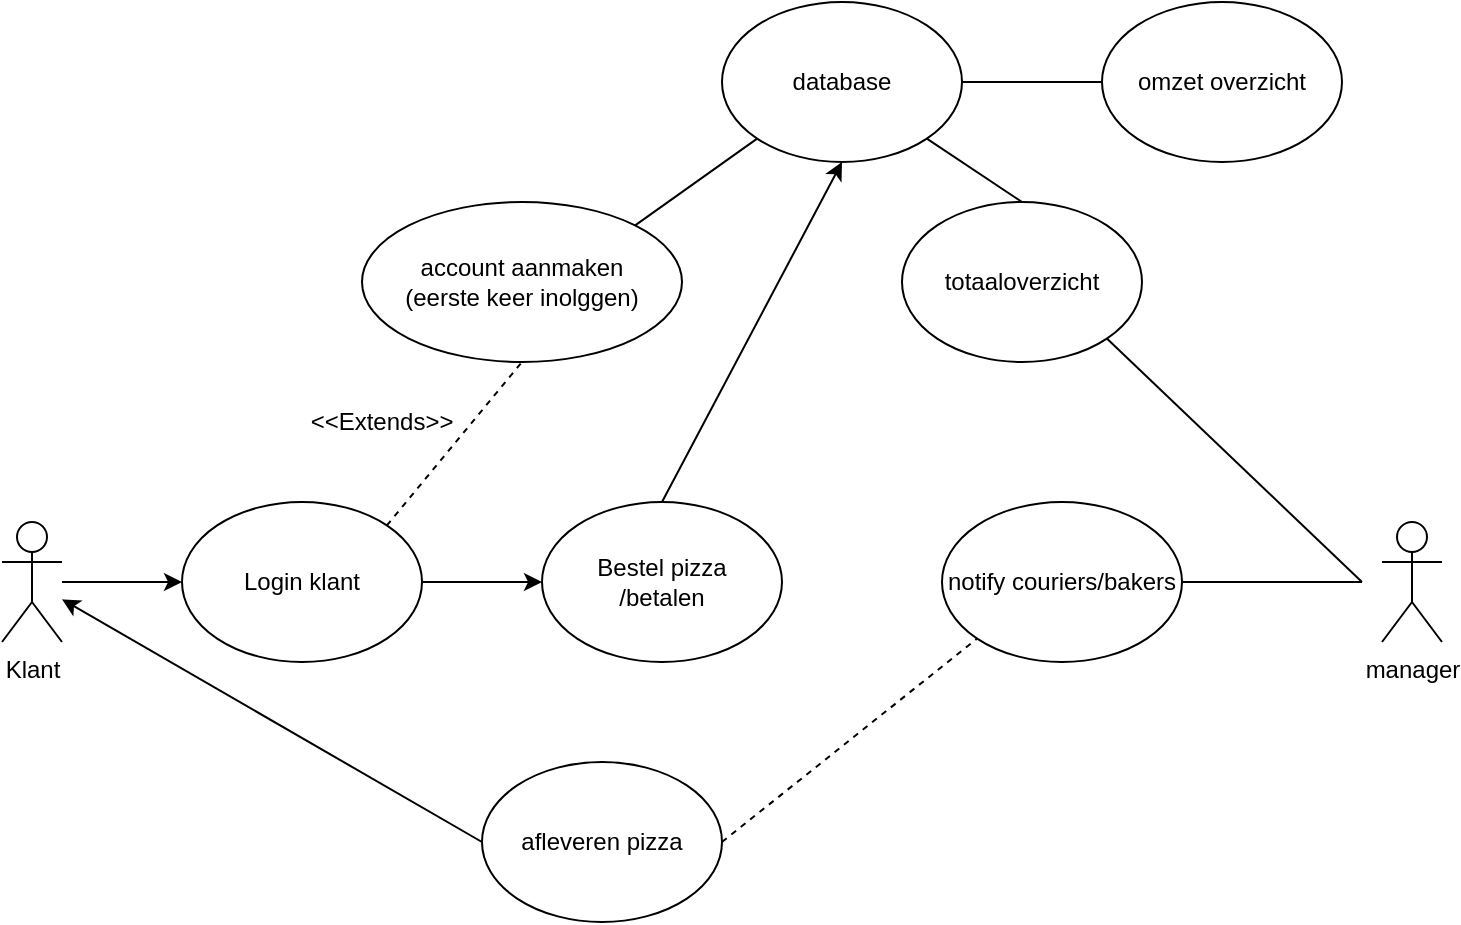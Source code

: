 <mxfile version="13.1.3" type="device"><diagram id="H9fwfYHD7NDyGzgZv4AK" name="Page-1"><mxGraphModel dx="1550" dy="835" grid="1" gridSize="10" guides="1" tooltips="1" connect="1" arrows="1" fold="1" page="1" pageScale="1" pageWidth="850" pageHeight="1100" math="0" shadow="0"><root><mxCell id="0"/><mxCell id="1" parent="0"/><mxCell id="ou5p4nsqJndj4yqCMOO0-1" value="&lt;div&gt;Klant&lt;/div&gt;" style="shape=umlActor;verticalLabelPosition=bottom;labelBackgroundColor=#ffffff;verticalAlign=top;html=1;outlineConnect=0;" vertex="1" parent="1"><mxGeometry x="50" y="300" width="30" height="60" as="geometry"/></mxCell><mxCell id="ou5p4nsqJndj4yqCMOO0-2" value="&lt;div&gt;Login klant&lt;/div&gt;" style="ellipse;whiteSpace=wrap;html=1;" vertex="1" parent="1"><mxGeometry x="140" y="290" width="120" height="80" as="geometry"/></mxCell><mxCell id="ou5p4nsqJndj4yqCMOO0-3" value="&lt;div&gt;Bestel pizza&lt;/div&gt;/betalen" style="ellipse;whiteSpace=wrap;html=1;" vertex="1" parent="1"><mxGeometry x="320" y="290" width="120" height="80" as="geometry"/></mxCell><mxCell id="ou5p4nsqJndj4yqCMOO0-4" value="" style="endArrow=classic;html=1;entryX=0;entryY=0.5;entryDx=0;entryDy=0;" edge="1" parent="1" source="ou5p4nsqJndj4yqCMOO0-1" target="ou5p4nsqJndj4yqCMOO0-2"><mxGeometry width="50" height="50" relative="1" as="geometry"><mxPoint x="400" y="450" as="sourcePoint"/><mxPoint x="450" y="400" as="targetPoint"/></mxGeometry></mxCell><mxCell id="ou5p4nsqJndj4yqCMOO0-5" value="" style="endArrow=classic;html=1;exitX=1;exitY=0.5;exitDx=0;exitDy=0;entryX=0;entryY=0.5;entryDx=0;entryDy=0;" edge="1" parent="1" source="ou5p4nsqJndj4yqCMOO0-2" target="ou5p4nsqJndj4yqCMOO0-3"><mxGeometry width="50" height="50" relative="1" as="geometry"><mxPoint x="400" y="450" as="sourcePoint"/><mxPoint x="450" y="400" as="targetPoint"/></mxGeometry></mxCell><mxCell id="ou5p4nsqJndj4yqCMOO0-6" value="account aanmaken&lt;br&gt;(eerste keer inolggen)" style="ellipse;whiteSpace=wrap;html=1;" vertex="1" parent="1"><mxGeometry x="230" y="140" width="160" height="80" as="geometry"/></mxCell><mxCell id="ou5p4nsqJndj4yqCMOO0-7" value="" style="endArrow=none;dashed=1;html=1;exitX=1;exitY=0;exitDx=0;exitDy=0;entryX=0.5;entryY=1;entryDx=0;entryDy=0;" edge="1" parent="1" source="ou5p4nsqJndj4yqCMOO0-2" target="ou5p4nsqJndj4yqCMOO0-6"><mxGeometry width="50" height="50" relative="1" as="geometry"><mxPoint x="400" y="450" as="sourcePoint"/><mxPoint x="450" y="400" as="targetPoint"/></mxGeometry></mxCell><mxCell id="ou5p4nsqJndj4yqCMOO0-8" value="&lt;div&gt;&amp;lt;&amp;lt;Extends&amp;gt;&amp;gt;&lt;/div&gt;" style="text;html=1;strokeColor=none;fillColor=none;align=center;verticalAlign=middle;whiteSpace=wrap;rounded=0;" vertex="1" parent="1"><mxGeometry x="220" y="240" width="40" height="20" as="geometry"/></mxCell><mxCell id="ou5p4nsqJndj4yqCMOO0-10" value="" style="endArrow=none;html=1;exitX=1;exitY=0;exitDx=0;exitDy=0;entryX=0;entryY=1;entryDx=0;entryDy=0;" edge="1" parent="1" source="ou5p4nsqJndj4yqCMOO0-6" target="ou5p4nsqJndj4yqCMOO0-11"><mxGeometry width="50" height="50" relative="1" as="geometry"><mxPoint x="340" y="450" as="sourcePoint"/><mxPoint x="390" y="110" as="targetPoint"/></mxGeometry></mxCell><mxCell id="ou5p4nsqJndj4yqCMOO0-11" value="&lt;div&gt;database&lt;/div&gt;" style="ellipse;whiteSpace=wrap;html=1;" vertex="1" parent="1"><mxGeometry x="410" y="40" width="120" height="80" as="geometry"/></mxCell><mxCell id="ou5p4nsqJndj4yqCMOO0-15" value="&lt;span lang=&quot;NL&quot;&gt;totaaloverzicht&lt;/span&gt;" style="ellipse;whiteSpace=wrap;html=1;" vertex="1" parent="1"><mxGeometry x="500" y="140" width="120" height="80" as="geometry"/></mxCell><mxCell id="ou5p4nsqJndj4yqCMOO0-16" value="" style="endArrow=classic;html=1;exitX=0.5;exitY=0;exitDx=0;exitDy=0;entryX=0.5;entryY=1;entryDx=0;entryDy=0;" edge="1" parent="1" source="ou5p4nsqJndj4yqCMOO0-3" target="ou5p4nsqJndj4yqCMOO0-11"><mxGeometry width="50" height="50" relative="1" as="geometry"><mxPoint x="340" y="450" as="sourcePoint"/><mxPoint x="390" y="400" as="targetPoint"/></mxGeometry></mxCell><mxCell id="ou5p4nsqJndj4yqCMOO0-17" value="" style="endArrow=none;html=1;exitX=1;exitY=1;exitDx=0;exitDy=0;entryX=0.5;entryY=0;entryDx=0;entryDy=0;" edge="1" parent="1" source="ou5p4nsqJndj4yqCMOO0-11" target="ou5p4nsqJndj4yqCMOO0-15"><mxGeometry width="50" height="50" relative="1" as="geometry"><mxPoint x="340" y="450" as="sourcePoint"/><mxPoint x="390" y="400" as="targetPoint"/></mxGeometry></mxCell><mxCell id="ou5p4nsqJndj4yqCMOO0-18" value="&lt;div&gt;manager&lt;/div&gt;&lt;div&gt;&lt;br&gt;&lt;/div&gt;" style="shape=umlActor;verticalLabelPosition=bottom;labelBackgroundColor=#ffffff;verticalAlign=top;html=1;outlineConnect=0;" vertex="1" parent="1"><mxGeometry x="740" y="300" width="30" height="60" as="geometry"/></mxCell><mxCell id="ou5p4nsqJndj4yqCMOO0-19" value="&lt;div&gt;omzet overzicht&lt;/div&gt;" style="ellipse;whiteSpace=wrap;html=1;" vertex="1" parent="1"><mxGeometry x="600" y="40" width="120" height="80" as="geometry"/></mxCell><mxCell id="ou5p4nsqJndj4yqCMOO0-23" value="" style="endArrow=none;html=1;exitX=1;exitY=0.5;exitDx=0;exitDy=0;entryX=0;entryY=0.5;entryDx=0;entryDy=0;" edge="1" parent="1" source="ou5p4nsqJndj4yqCMOO0-11" target="ou5p4nsqJndj4yqCMOO0-19"><mxGeometry width="50" height="50" relative="1" as="geometry"><mxPoint x="340" y="450" as="sourcePoint"/><mxPoint x="390" y="400" as="targetPoint"/></mxGeometry></mxCell><mxCell id="ou5p4nsqJndj4yqCMOO0-24" value="notify couriers/bakers " style="ellipse;whiteSpace=wrap;html=1;" vertex="1" parent="1"><mxGeometry x="520" y="290" width="120" height="80" as="geometry"/></mxCell><mxCell id="ou5p4nsqJndj4yqCMOO0-25" value="" style="endArrow=none;html=1;exitX=1;exitY=1;exitDx=0;exitDy=0;" edge="1" parent="1" source="ou5p4nsqJndj4yqCMOO0-15"><mxGeometry width="50" height="50" relative="1" as="geometry"><mxPoint x="340" y="450" as="sourcePoint"/><mxPoint x="730" y="330" as="targetPoint"/></mxGeometry></mxCell><mxCell id="ou5p4nsqJndj4yqCMOO0-26" value="" style="endArrow=none;html=1;exitX=1;exitY=0.5;exitDx=0;exitDy=0;" edge="1" parent="1" source="ou5p4nsqJndj4yqCMOO0-24"><mxGeometry width="50" height="50" relative="1" as="geometry"><mxPoint x="340" y="450" as="sourcePoint"/><mxPoint x="730" y="330" as="targetPoint"/></mxGeometry></mxCell><mxCell id="ou5p4nsqJndj4yqCMOO0-30" value="&lt;div&gt;afleveren pizza&lt;/div&gt;" style="ellipse;whiteSpace=wrap;html=1;" vertex="1" parent="1"><mxGeometry x="290" y="420" width="120" height="80" as="geometry"/></mxCell><mxCell id="ou5p4nsqJndj4yqCMOO0-31" value="" style="endArrow=none;dashed=1;html=1;exitX=1;exitY=0.5;exitDx=0;exitDy=0;entryX=0;entryY=1;entryDx=0;entryDy=0;" edge="1" parent="1" source="ou5p4nsqJndj4yqCMOO0-30" target="ou5p4nsqJndj4yqCMOO0-24"><mxGeometry width="50" height="50" relative="1" as="geometry"><mxPoint x="340" y="450" as="sourcePoint"/><mxPoint x="390" y="400" as="targetPoint"/></mxGeometry></mxCell><mxCell id="ou5p4nsqJndj4yqCMOO0-33" value="" style="endArrow=classic;html=1;exitX=0;exitY=0.5;exitDx=0;exitDy=0;" edge="1" parent="1" source="ou5p4nsqJndj4yqCMOO0-30" target="ou5p4nsqJndj4yqCMOO0-1"><mxGeometry width="50" height="50" relative="1" as="geometry"><mxPoint x="340" y="450" as="sourcePoint"/><mxPoint x="390" y="400" as="targetPoint"/></mxGeometry></mxCell></root></mxGraphModel></diagram></mxfile>